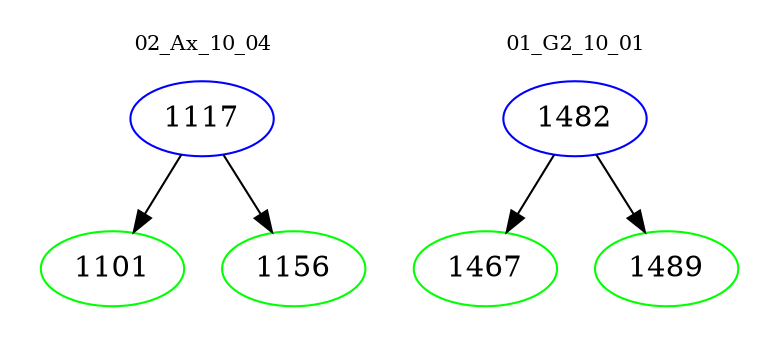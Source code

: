 digraph{
subgraph cluster_0 {
color = white
label = "02_Ax_10_04";
fontsize=10;
T0_1117 [label="1117", color="blue"]
T0_1117 -> T0_1101 [color="black"]
T0_1101 [label="1101", color="green"]
T0_1117 -> T0_1156 [color="black"]
T0_1156 [label="1156", color="green"]
}
subgraph cluster_1 {
color = white
label = "01_G2_10_01";
fontsize=10;
T1_1482 [label="1482", color="blue"]
T1_1482 -> T1_1467 [color="black"]
T1_1467 [label="1467", color="green"]
T1_1482 -> T1_1489 [color="black"]
T1_1489 [label="1489", color="green"]
}
}
